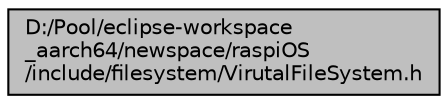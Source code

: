 digraph "D:/Pool/eclipse-workspace_aarch64/newspace/raspiOS/include/filesystem/VirutalFileSystem.h"
{
  edge [fontname="Helvetica",fontsize="10",labelfontname="Helvetica",labelfontsize="10"];
  node [fontname="Helvetica",fontsize="10",shape=record];
  Node1219 [label="D:/Pool/eclipse-workspace\l_aarch64/newspace/raspiOS\l/include/filesystem/VirutalFileSystem.h",height=0.2,width=0.4,color="black", fillcolor="grey75", style="filled", fontcolor="black"];
}
